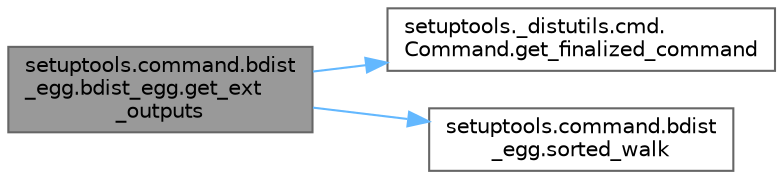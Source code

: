 digraph "setuptools.command.bdist_egg.bdist_egg.get_ext_outputs"
{
 // LATEX_PDF_SIZE
  bgcolor="transparent";
  edge [fontname=Helvetica,fontsize=10,labelfontname=Helvetica,labelfontsize=10];
  node [fontname=Helvetica,fontsize=10,shape=box,height=0.2,width=0.4];
  rankdir="LR";
  Node1 [id="Node000001",label="setuptools.command.bdist\l_egg.bdist_egg.get_ext\l_outputs",height=0.2,width=0.4,color="gray40", fillcolor="grey60", style="filled", fontcolor="black",tooltip=" "];
  Node1 -> Node2 [id="edge1_Node000001_Node000002",color="steelblue1",style="solid",tooltip=" "];
  Node2 [id="Node000002",label="setuptools._distutils.cmd.\lCommand.get_finalized_command",height=0.2,width=0.4,color="grey40", fillcolor="white", style="filled",URL="$classsetuptools_1_1__distutils_1_1cmd_1_1_command.html#a6f8fd576b884ae94811fc896a77e13a2",tooltip=" "];
  Node1 -> Node3 [id="edge2_Node000001_Node000003",color="steelblue1",style="solid",tooltip=" "];
  Node3 [id="Node000003",label="setuptools.command.bdist\l_egg.sorted_walk",height=0.2,width=0.4,color="grey40", fillcolor="white", style="filled",URL="$namespacesetuptools_1_1command_1_1bdist__egg.html#ab01faf69d550a8d0f8a3333063ac1e59",tooltip=" "];
}
